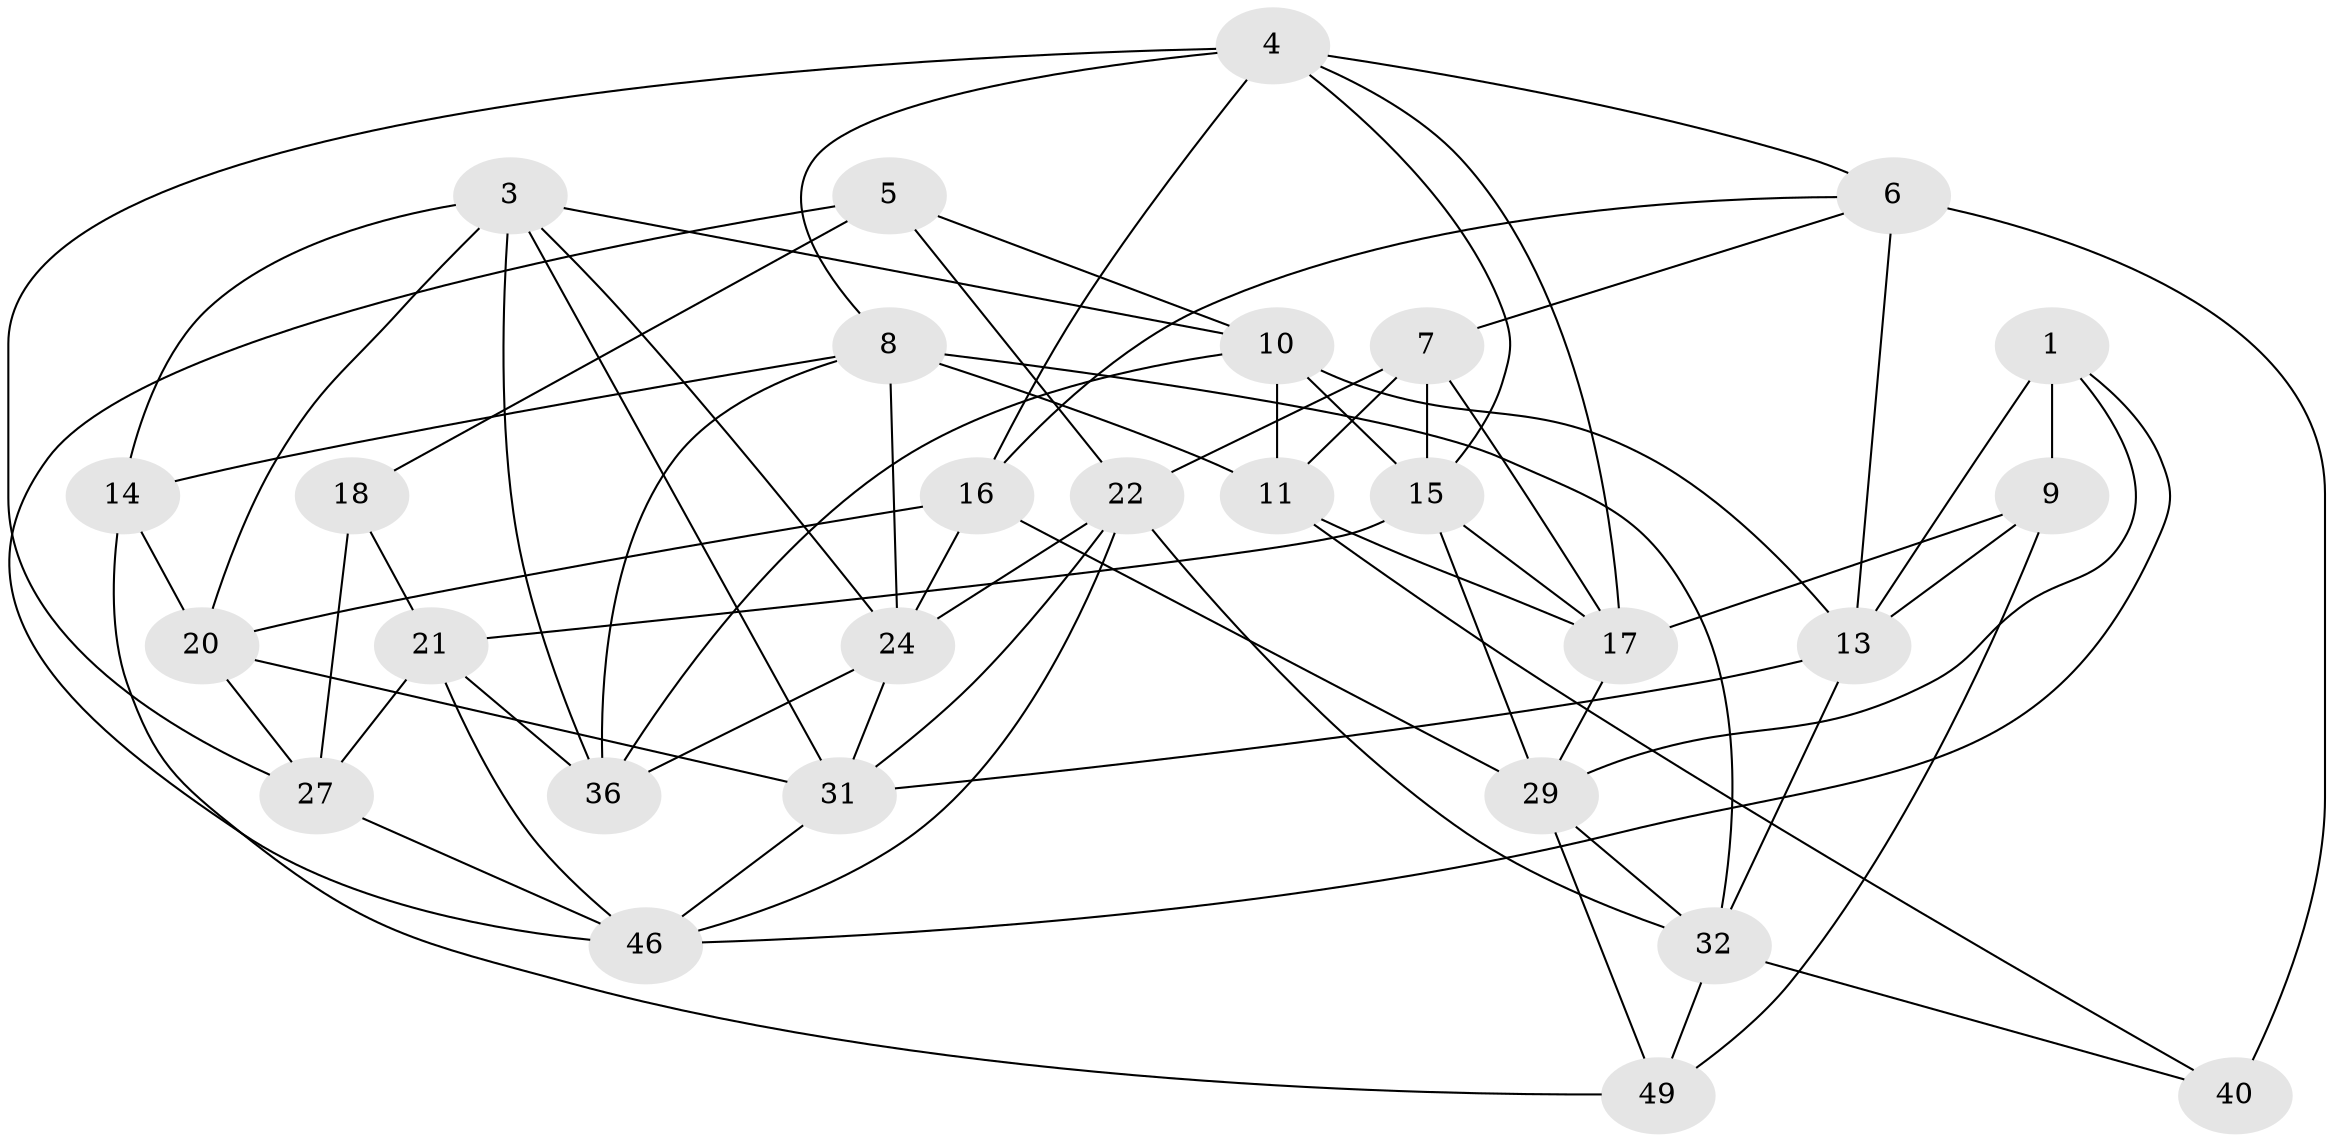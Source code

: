 // original degree distribution, {4: 1.0}
// Generated by graph-tools (version 1.1) at 2025/11/02/27/25 16:11:42]
// undirected, 28 vertices, 72 edges
graph export_dot {
graph [start="1"]
  node [color=gray90,style=filled];
  1 [super="+2"];
  3 [super="+23"];
  4 [super="+44"];
  5;
  6 [super="+28"];
  7 [super="+25"];
  8 [super="+38"];
  9 [super="+12"];
  10 [super="+19"];
  11 [super="+42"];
  13 [super="+48"];
  14;
  15 [super="+37"];
  16 [super="+47"];
  17 [super="+41"];
  18;
  20 [super="+30"];
  21 [super="+50"];
  22 [super="+26"];
  24 [super="+35"];
  27 [super="+34"];
  29 [super="+45"];
  31 [super="+39"];
  32 [super="+33"];
  36 [super="+43"];
  40;
  46 [super="+51"];
  49;
  1 -- 29;
  1 -- 9 [weight=3];
  1 -- 46;
  1 -- 13;
  3 -- 14;
  3 -- 20;
  3 -- 36;
  3 -- 10;
  3 -- 31;
  3 -- 24;
  4 -- 6;
  4 -- 8;
  4 -- 17;
  4 -- 16;
  4 -- 15;
  4 -- 27;
  5 -- 18;
  5 -- 22;
  5 -- 46;
  5 -- 10;
  6 -- 40 [weight=2];
  6 -- 7;
  6 -- 16;
  6 -- 13;
  7 -- 22;
  7 -- 11 [weight=2];
  7 -- 17;
  7 -- 15;
  8 -- 32;
  8 -- 36;
  8 -- 24;
  8 -- 11;
  8 -- 14;
  9 -- 49;
  9 -- 13;
  9 -- 17;
  10 -- 15;
  10 -- 11;
  10 -- 13;
  10 -- 36;
  11 -- 40;
  11 -- 17;
  13 -- 31;
  13 -- 32;
  14 -- 49;
  14 -- 20;
  15 -- 29;
  15 -- 17;
  15 -- 21;
  16 -- 20 [weight=2];
  16 -- 24;
  16 -- 29;
  17 -- 29;
  18 -- 27 [weight=2];
  18 -- 21;
  20 -- 31;
  20 -- 27;
  21 -- 46;
  21 -- 27;
  21 -- 36 [weight=2];
  22 -- 24;
  22 -- 32;
  22 -- 46;
  22 -- 31;
  24 -- 36;
  24 -- 31;
  27 -- 46;
  29 -- 32;
  29 -- 49;
  31 -- 46;
  32 -- 49;
  32 -- 40;
}
